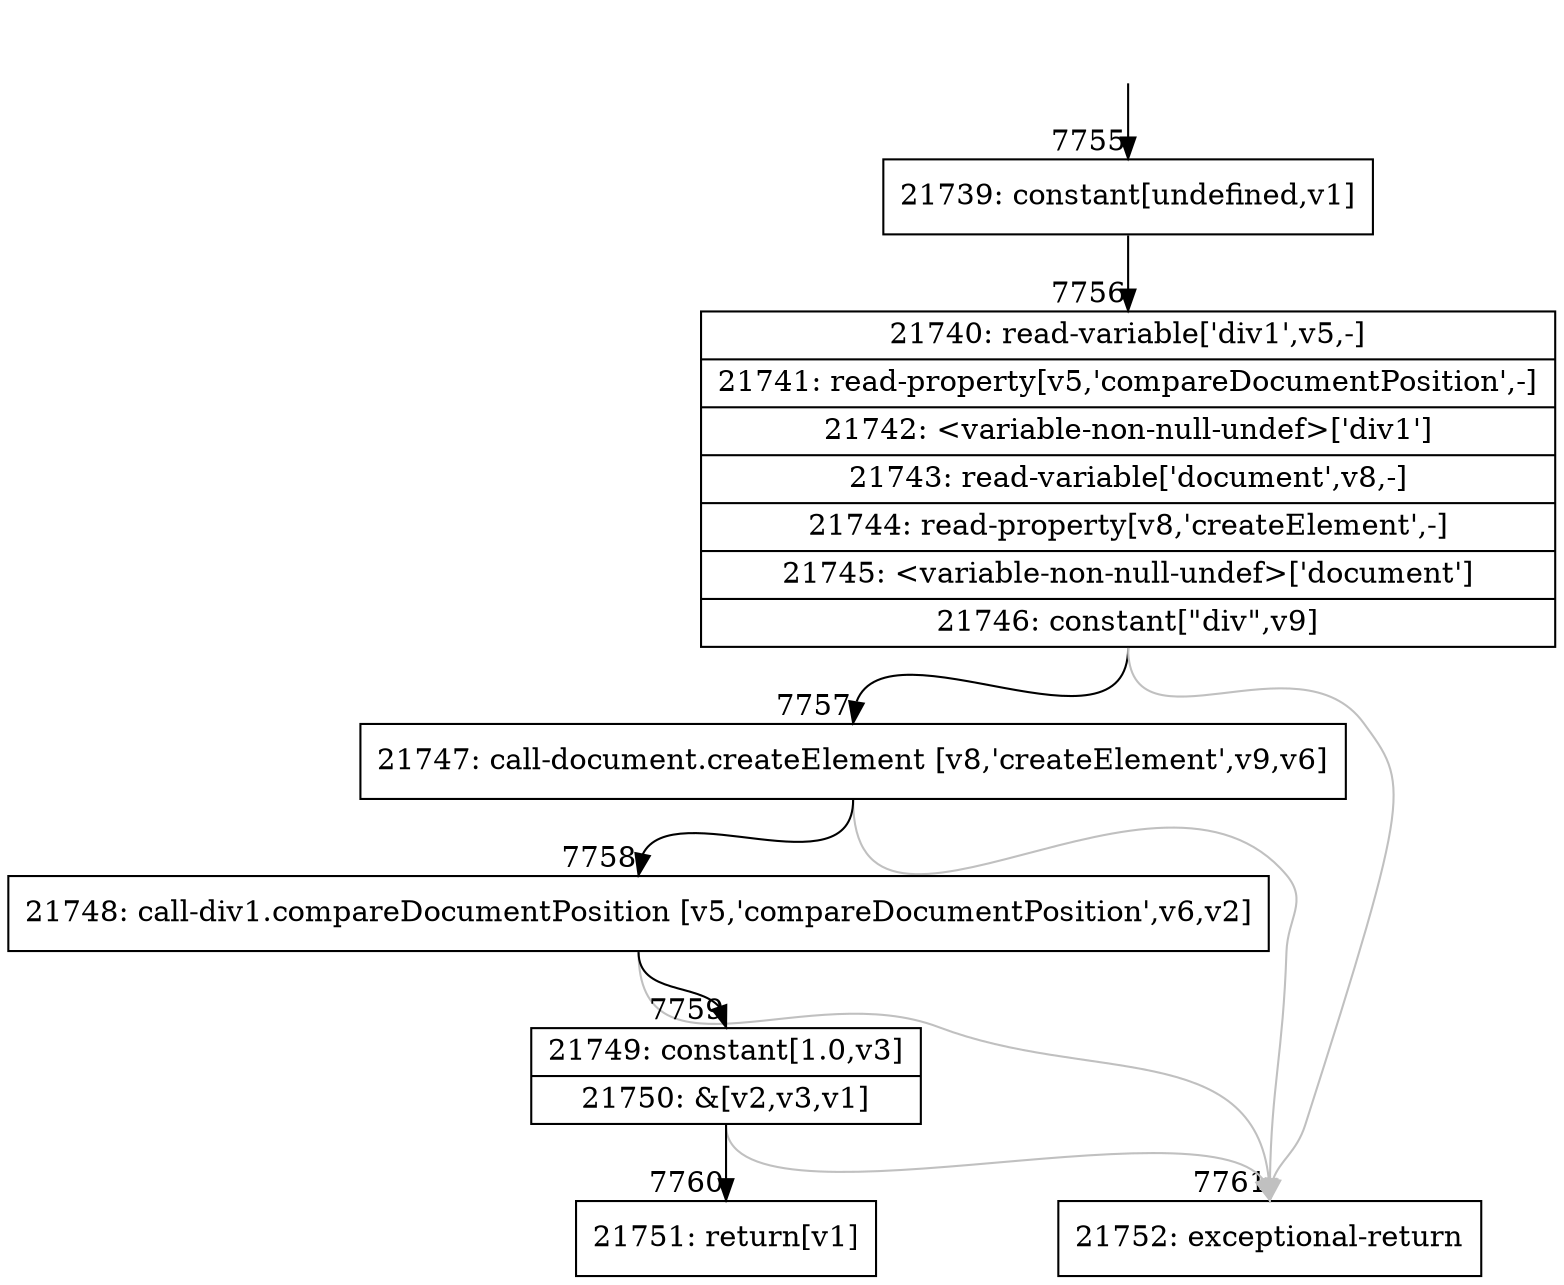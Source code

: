 digraph {
rankdir="TD"
BB_entry580[shape=none,label=""];
BB_entry580 -> BB7755 [tailport=s, headport=n, headlabel="    7755"]
BB7755 [shape=record label="{21739: constant[undefined,v1]}" ] 
BB7755 -> BB7756 [tailport=s, headport=n, headlabel="      7756"]
BB7756 [shape=record label="{21740: read-variable['div1',v5,-]|21741: read-property[v5,'compareDocumentPosition',-]|21742: \<variable-non-null-undef\>['div1']|21743: read-variable['document',v8,-]|21744: read-property[v8,'createElement',-]|21745: \<variable-non-null-undef\>['document']|21746: constant[\"div\",v9]}" ] 
BB7756 -> BB7757 [tailport=s, headport=n, headlabel="      7757"]
BB7756 -> BB7761 [tailport=s, headport=n, color=gray, headlabel="      7761"]
BB7757 [shape=record label="{21747: call-document.createElement [v8,'createElement',v9,v6]}" ] 
BB7757 -> BB7758 [tailport=s, headport=n, headlabel="      7758"]
BB7757 -> BB7761 [tailport=s, headport=n, color=gray]
BB7758 [shape=record label="{21748: call-div1.compareDocumentPosition [v5,'compareDocumentPosition',v6,v2]}" ] 
BB7758 -> BB7759 [tailport=s, headport=n, headlabel="      7759"]
BB7758 -> BB7761 [tailport=s, headport=n, color=gray]
BB7759 [shape=record label="{21749: constant[1.0,v3]|21750: &[v2,v3,v1]}" ] 
BB7759 -> BB7760 [tailport=s, headport=n, headlabel="      7760"]
BB7759 -> BB7761 [tailport=s, headport=n, color=gray]
BB7760 [shape=record label="{21751: return[v1]}" ] 
BB7761 [shape=record label="{21752: exceptional-return}" ] 
//#$~ 6182
}
